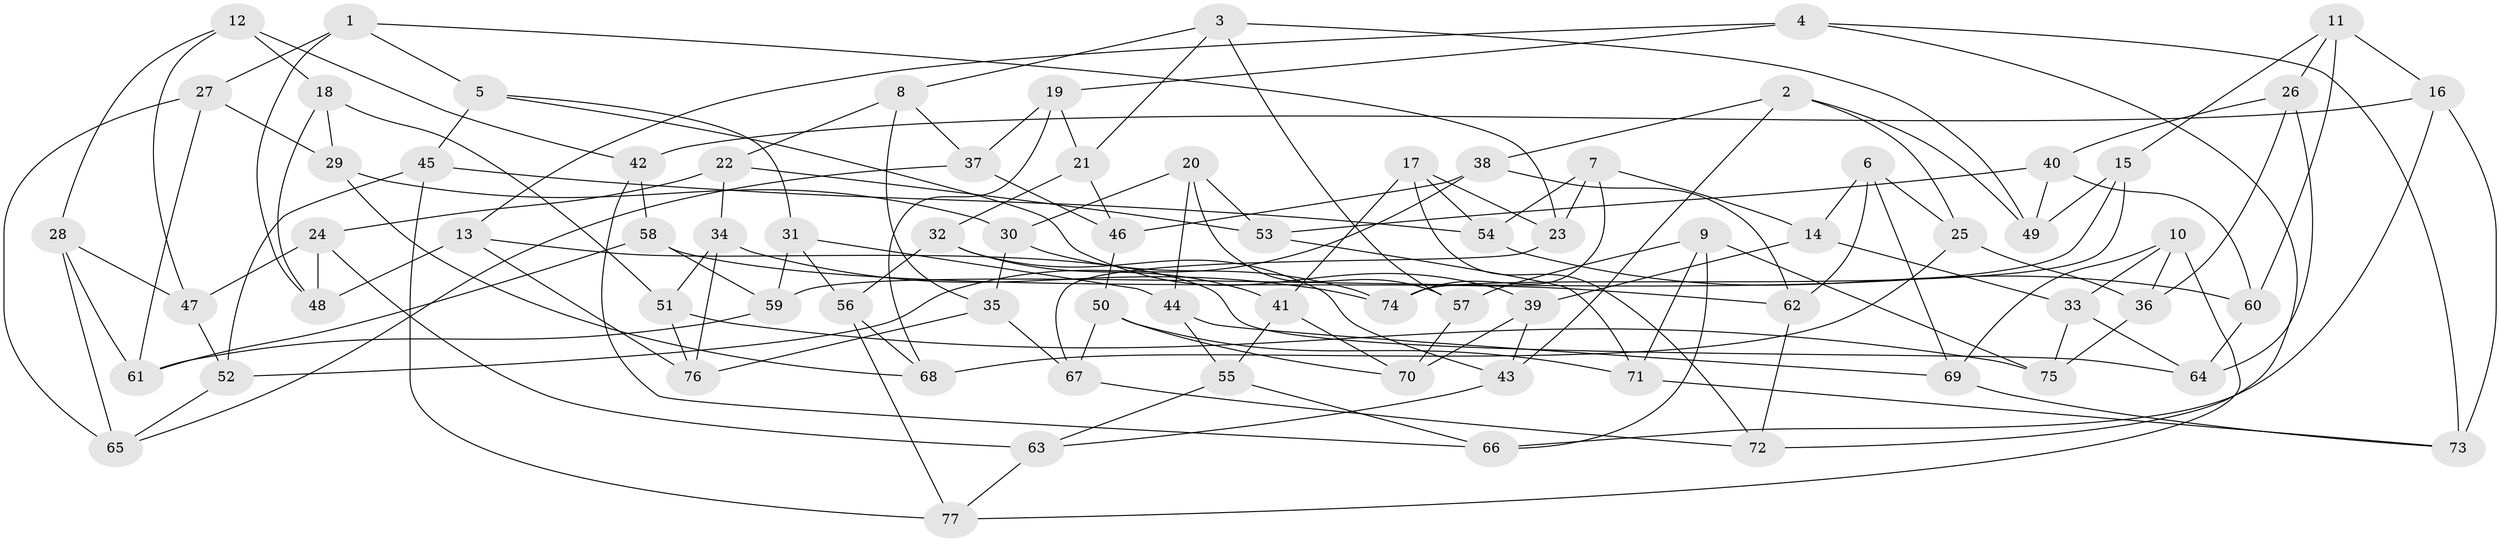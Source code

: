 // Generated by graph-tools (version 1.1) at 2025/56/03/09/25 04:56:10]
// undirected, 77 vertices, 154 edges
graph export_dot {
graph [start="1"]
  node [color=gray90,style=filled];
  1;
  2;
  3;
  4;
  5;
  6;
  7;
  8;
  9;
  10;
  11;
  12;
  13;
  14;
  15;
  16;
  17;
  18;
  19;
  20;
  21;
  22;
  23;
  24;
  25;
  26;
  27;
  28;
  29;
  30;
  31;
  32;
  33;
  34;
  35;
  36;
  37;
  38;
  39;
  40;
  41;
  42;
  43;
  44;
  45;
  46;
  47;
  48;
  49;
  50;
  51;
  52;
  53;
  54;
  55;
  56;
  57;
  58;
  59;
  60;
  61;
  62;
  63;
  64;
  65;
  66;
  67;
  68;
  69;
  70;
  71;
  72;
  73;
  74;
  75;
  76;
  77;
  1 -- 5;
  1 -- 27;
  1 -- 23;
  1 -- 48;
  2 -- 25;
  2 -- 38;
  2 -- 49;
  2 -- 43;
  3 -- 49;
  3 -- 57;
  3 -- 21;
  3 -- 8;
  4 -- 73;
  4 -- 13;
  4 -- 19;
  4 -- 72;
  5 -- 39;
  5 -- 31;
  5 -- 45;
  6 -- 25;
  6 -- 14;
  6 -- 69;
  6 -- 62;
  7 -- 23;
  7 -- 74;
  7 -- 14;
  7 -- 54;
  8 -- 37;
  8 -- 22;
  8 -- 35;
  9 -- 75;
  9 -- 57;
  9 -- 66;
  9 -- 71;
  10 -- 69;
  10 -- 77;
  10 -- 33;
  10 -- 36;
  11 -- 60;
  11 -- 26;
  11 -- 16;
  11 -- 15;
  12 -- 42;
  12 -- 18;
  12 -- 47;
  12 -- 28;
  13 -- 48;
  13 -- 76;
  13 -- 64;
  14 -- 39;
  14 -- 33;
  15 -- 74;
  15 -- 59;
  15 -- 49;
  16 -- 42;
  16 -- 73;
  16 -- 66;
  17 -- 41;
  17 -- 72;
  17 -- 23;
  17 -- 54;
  18 -- 48;
  18 -- 51;
  18 -- 29;
  19 -- 37;
  19 -- 68;
  19 -- 21;
  20 -- 44;
  20 -- 57;
  20 -- 53;
  20 -- 30;
  21 -- 32;
  21 -- 46;
  22 -- 34;
  22 -- 53;
  22 -- 24;
  23 -- 67;
  24 -- 63;
  24 -- 47;
  24 -- 48;
  25 -- 68;
  25 -- 36;
  26 -- 40;
  26 -- 36;
  26 -- 64;
  27 -- 29;
  27 -- 65;
  27 -- 61;
  28 -- 61;
  28 -- 65;
  28 -- 47;
  29 -- 68;
  29 -- 30;
  30 -- 74;
  30 -- 35;
  31 -- 59;
  31 -- 44;
  31 -- 56;
  32 -- 56;
  32 -- 43;
  32 -- 41;
  33 -- 75;
  33 -- 64;
  34 -- 51;
  34 -- 76;
  34 -- 74;
  35 -- 76;
  35 -- 67;
  36 -- 75;
  37 -- 65;
  37 -- 46;
  38 -- 46;
  38 -- 52;
  38 -- 62;
  39 -- 43;
  39 -- 70;
  40 -- 53;
  40 -- 60;
  40 -- 49;
  41 -- 70;
  41 -- 55;
  42 -- 58;
  42 -- 66;
  43 -- 63;
  44 -- 69;
  44 -- 55;
  45 -- 54;
  45 -- 52;
  45 -- 77;
  46 -- 50;
  47 -- 52;
  50 -- 71;
  50 -- 67;
  50 -- 70;
  51 -- 76;
  51 -- 75;
  52 -- 65;
  53 -- 71;
  54 -- 60;
  55 -- 63;
  55 -- 66;
  56 -- 68;
  56 -- 77;
  57 -- 70;
  58 -- 62;
  58 -- 61;
  58 -- 59;
  59 -- 61;
  60 -- 64;
  62 -- 72;
  63 -- 77;
  67 -- 72;
  69 -- 73;
  71 -- 73;
}
